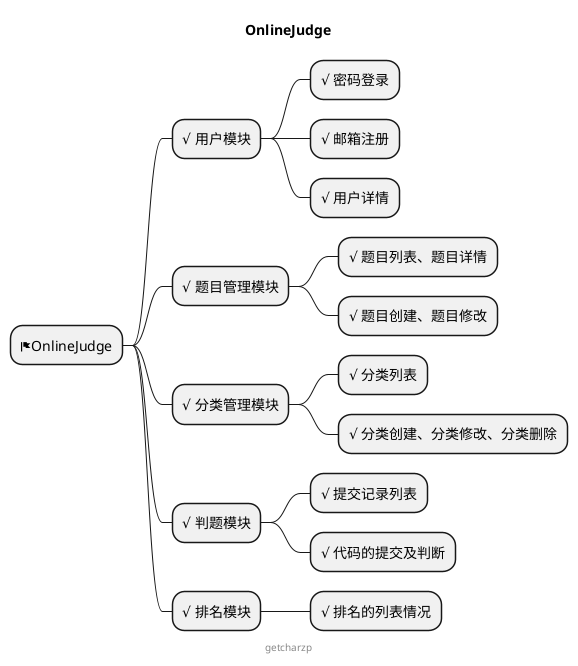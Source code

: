 @startmindmap

title OnlineJudge

* <&flag>OnlineJudge
** √ 用户模块
*** √ 密码登录
*** √ 邮箱注册
*** √ 用户详情
** √ 题目管理模块
*** √ 题目列表、题目详情
*** √ 题目创建、题目修改
** √ 分类管理模块
*** √ 分类列表
*** √ 分类创建、分类修改、分类删除
** √ 判题模块
*** √ 提交记录列表
*** √ 代码的提交及判断
** √ 排名模块
*** √ 排名的列表情况

center footer getcharzp

@endmindmap
